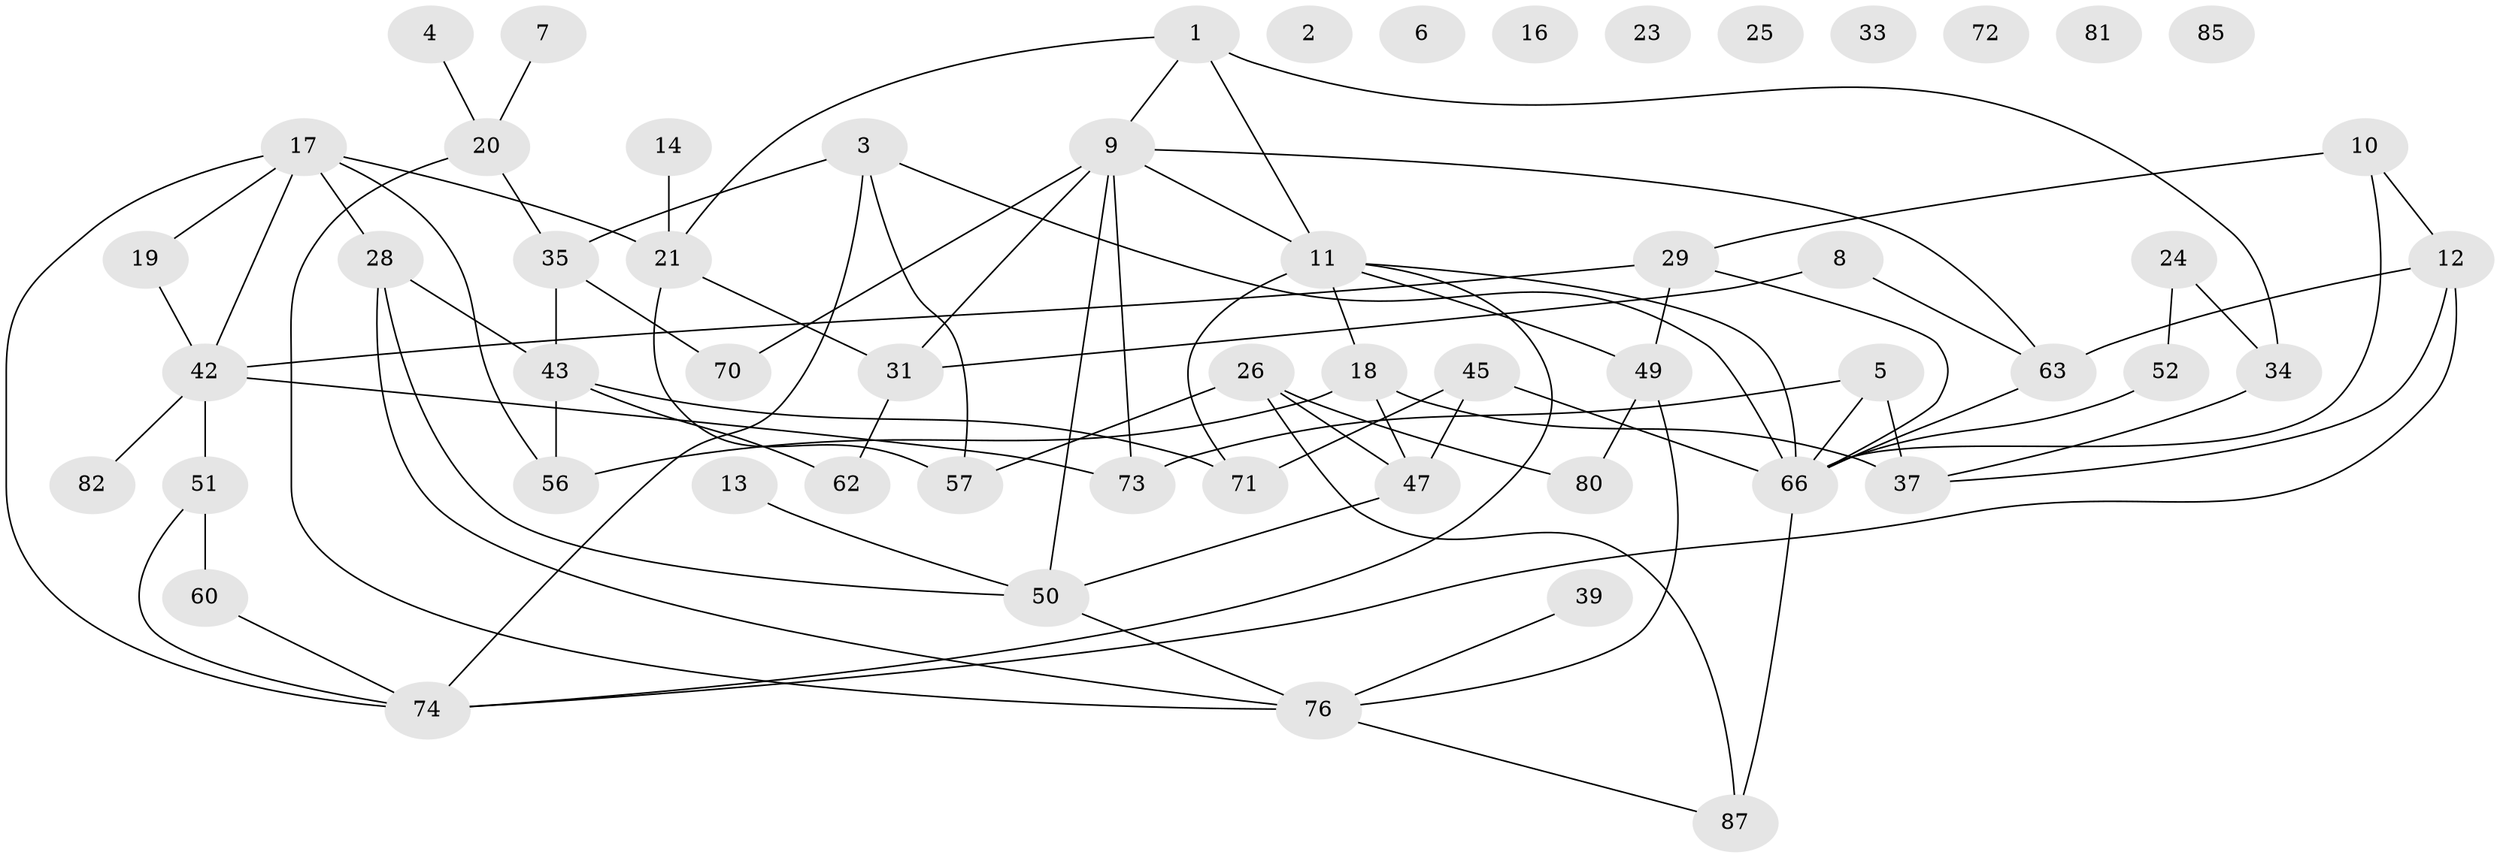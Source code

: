 // original degree distribution, {2: 0.2413793103448276, 0: 0.09195402298850575, 1: 0.12643678160919541, 3: 0.22988505747126436, 5: 0.08045977011494253, 4: 0.1839080459770115, 6: 0.04597701149425287}
// Generated by graph-tools (version 1.1) at 2025/41/03/06/25 10:41:22]
// undirected, 57 vertices, 85 edges
graph export_dot {
graph [start="1"]
  node [color=gray90,style=filled];
  1 [super="+27"];
  2;
  3 [super="+32"];
  4;
  5 [super="+15"];
  6;
  7;
  8 [super="+61"];
  9 [super="+53"];
  10 [super="+58"];
  11 [super="+40"];
  12 [super="+79"];
  13;
  14;
  16 [super="+41"];
  17 [super="+22"];
  18 [super="+36"];
  19;
  20 [super="+54"];
  21 [super="+59"];
  23;
  24;
  25;
  26 [super="+67"];
  28 [super="+30"];
  29;
  31;
  33;
  34;
  35 [super="+38"];
  37 [super="+48"];
  39;
  42 [super="+44"];
  43 [super="+68"];
  45 [super="+46"];
  47 [super="+64"];
  49 [super="+69"];
  50 [super="+65"];
  51 [super="+78"];
  52 [super="+55"];
  56;
  57;
  60;
  62 [super="+77"];
  63;
  66 [super="+75"];
  70;
  71;
  72;
  73 [super="+84"];
  74 [super="+83"];
  76 [super="+86"];
  80;
  81;
  82;
  85;
  87;
  1 -- 34;
  1 -- 11;
  1 -- 21;
  1 -- 9;
  3 -- 74;
  3 -- 57;
  3 -- 66;
  3 -- 35;
  4 -- 20;
  5 -- 37 [weight=3];
  5 -- 73;
  5 -- 66;
  7 -- 20;
  8 -- 63;
  8 -- 31;
  9 -- 11;
  9 -- 31;
  9 -- 50;
  9 -- 70;
  9 -- 73;
  9 -- 63;
  10 -- 29;
  10 -- 66;
  10 -- 12;
  11 -- 71 [weight=2];
  11 -- 49;
  11 -- 18;
  11 -- 66;
  11 -- 74;
  12 -- 63;
  12 -- 37;
  12 -- 74;
  13 -- 50;
  14 -- 21;
  17 -- 19;
  17 -- 21;
  17 -- 74;
  17 -- 56;
  17 -- 42;
  17 -- 28;
  18 -- 56;
  18 -- 37;
  18 -- 47;
  19 -- 42;
  20 -- 35;
  20 -- 76;
  21 -- 31;
  21 -- 57;
  24 -- 34;
  24 -- 52;
  26 -- 87;
  26 -- 80;
  26 -- 57;
  26 -- 47;
  28 -- 50;
  28 -- 76;
  28 -- 43;
  29 -- 49;
  29 -- 42;
  29 -- 66;
  31 -- 62;
  34 -- 37;
  35 -- 70;
  35 -- 43;
  39 -- 76;
  42 -- 82;
  42 -- 51;
  42 -- 73;
  43 -- 71;
  43 -- 56;
  43 -- 62;
  45 -- 71;
  45 -- 66;
  45 -- 47;
  47 -- 50;
  49 -- 80;
  49 -- 76;
  50 -- 76;
  51 -- 60;
  51 -- 74;
  52 -- 66;
  60 -- 74;
  63 -- 66;
  66 -- 87;
  76 -- 87;
}
